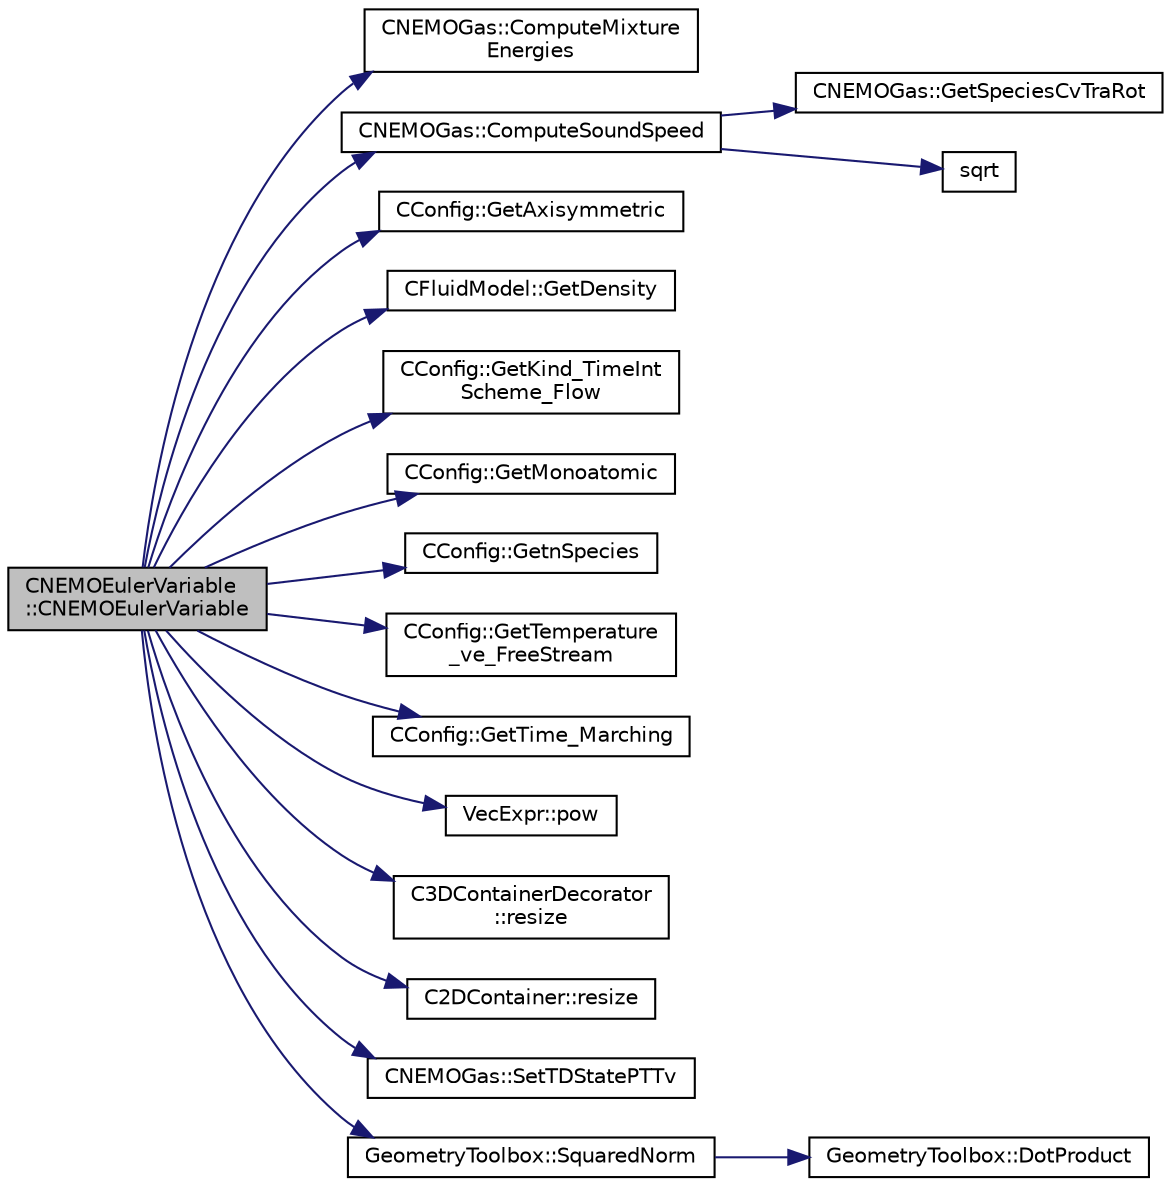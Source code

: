 digraph "CNEMOEulerVariable::CNEMOEulerVariable"
{
 // LATEX_PDF_SIZE
  edge [fontname="Helvetica",fontsize="10",labelfontname="Helvetica",labelfontsize="10"];
  node [fontname="Helvetica",fontsize="10",shape=record];
  rankdir="LR";
  Node1 [label="CNEMOEulerVariable\l::CNEMOEulerVariable",height=0.2,width=0.4,color="black", fillcolor="grey75", style="filled", fontcolor="black",tooltip="Constructor of the class."];
  Node1 -> Node2 [color="midnightblue",fontsize="10",style="solid",fontname="Helvetica"];
  Node2 [label="CNEMOGas::ComputeMixture\lEnergies",height=0.2,width=0.4,color="black", fillcolor="white", style="filled",URL="$classCNEMOGas.html#a89d736160daedb454338c71f4239d152",tooltip="Compute mixture energies (total internal energy and vibrational energy)."];
  Node1 -> Node3 [color="midnightblue",fontsize="10",style="solid",fontname="Helvetica"];
  Node3 [label="CNEMOGas::ComputeSoundSpeed",height=0.2,width=0.4,color="black", fillcolor="white", style="filled",URL="$classCNEMOGas.html#aa94d405d2f27134ce5e4be39a4f63239",tooltip="Compute speed of sound."];
  Node3 -> Node4 [color="midnightblue",fontsize="10",style="solid",fontname="Helvetica"];
  Node4 [label="CNEMOGas::GetSpeciesCvTraRot",height=0.2,width=0.4,color="black", fillcolor="white", style="filled",URL="$classCNEMOGas.html#a67fbebd4d497989fb7d0ae3c1d242689",tooltip="Get species T-R specific heats at constant volume."];
  Node3 -> Node5 [color="midnightblue",fontsize="10",style="solid",fontname="Helvetica"];
  Node5 [label="sqrt",height=0.2,width=0.4,color="black", fillcolor="white", style="filled",URL="$group__SIMD.html#ga54a1925ab40fb4249ea255072520de35",tooltip=" "];
  Node1 -> Node6 [color="midnightblue",fontsize="10",style="solid",fontname="Helvetica"];
  Node6 [label="CConfig::GetAxisymmetric",height=0.2,width=0.4,color="black", fillcolor="white", style="filled",URL="$classCConfig.html#a509e098ac64a59535a8e59ec2de6f68b",tooltip="Get information about the axisymmetric frame."];
  Node1 -> Node7 [color="midnightblue",fontsize="10",style="solid",fontname="Helvetica"];
  Node7 [label="CFluidModel::GetDensity",height=0.2,width=0.4,color="black", fillcolor="white", style="filled",URL="$classCFluidModel.html#aea74264efe7875c6f8c0aa62e3ccd62a",tooltip="Get fluid density."];
  Node1 -> Node8 [color="midnightblue",fontsize="10",style="solid",fontname="Helvetica"];
  Node8 [label="CConfig::GetKind_TimeInt\lScheme_Flow",height=0.2,width=0.4,color="black", fillcolor="white", style="filled",URL="$classCConfig.html#a568405f750ddcd4f702197e66b477ff9",tooltip="Get the kind of integration scheme (explicit or implicit) for the flow equations."];
  Node1 -> Node9 [color="midnightblue",fontsize="10",style="solid",fontname="Helvetica"];
  Node9 [label="CConfig::GetMonoatomic",height=0.2,width=0.4,color="black", fillcolor="white", style="filled",URL="$classCConfig.html#a4f314c4febcd7b278c9971c6ee97915a",tooltip="Indicates if mixture is monoatomic."];
  Node1 -> Node10 [color="midnightblue",fontsize="10",style="solid",fontname="Helvetica"];
  Node10 [label="CConfig::GetnSpecies",height=0.2,width=0.4,color="black", fillcolor="white", style="filled",URL="$classCConfig.html#acca4077dbb4f00718adc5e831b561927",tooltip="Provides the number of species present in the gas mixture."];
  Node1 -> Node11 [color="midnightblue",fontsize="10",style="solid",fontname="Helvetica"];
  Node11 [label="CConfig::GetTemperature\l_ve_FreeStream",height=0.2,width=0.4,color="black", fillcolor="white", style="filled",URL="$classCConfig.html#a240627f9382ddf30903fe116c96d473f",tooltip="Get the value of the freestream vibrational-electronic temperature."];
  Node1 -> Node12 [color="midnightblue",fontsize="10",style="solid",fontname="Helvetica"];
  Node12 [label="CConfig::GetTime_Marching",height=0.2,width=0.4,color="black", fillcolor="white", style="filled",URL="$classCConfig.html#ac47e04d76ce865893a94dcedd3c9b6a5",tooltip="Provides information about the time integration, and change the write in the output files information..."];
  Node1 -> Node13 [color="midnightblue",fontsize="10",style="solid",fontname="Helvetica"];
  Node13 [label="VecExpr::pow",height=0.2,width=0.4,color="black", fillcolor="white", style="filled",URL="$group__VecExpr.html#ga7fb255e1f2a1773d3cc6ff7bee1aadd2",tooltip=" "];
  Node1 -> Node14 [color="midnightblue",fontsize="10",style="solid",fontname="Helvetica"];
  Node14 [label="C3DContainerDecorator\l::resize",height=0.2,width=0.4,color="black", fillcolor="white", style="filled",URL="$classC3DContainerDecorator.html#a8c74bf28bf8d6882e14635fecb0d5e82",tooltip=" "];
  Node1 -> Node15 [color="midnightblue",fontsize="10",style="solid",fontname="Helvetica"];
  Node15 [label="C2DContainer::resize",height=0.2,width=0.4,color="black", fillcolor="white", style="filled",URL="$classC2DContainer.html#adefb48b593f76aa322e228fea8f76127",tooltip="Request a change of size."];
  Node1 -> Node16 [color="midnightblue",fontsize="10",style="solid",fontname="Helvetica"];
  Node16 [label="CNEMOGas::SetTDStatePTTv",height=0.2,width=0.4,color="black", fillcolor="white", style="filled",URL="$classCNEMOGas.html#a625861afd0f60fe360d62bc45c3ce96a",tooltip="Set mixture thermodynamic state."];
  Node1 -> Node17 [color="midnightblue",fontsize="10",style="solid",fontname="Helvetica"];
  Node17 [label="GeometryToolbox::SquaredNorm",height=0.2,width=0.4,color="black", fillcolor="white", style="filled",URL="$group__GeometryToolbox.html#ga98c9b9314cc6352c9bba49b8cfb4b056",tooltip=" "];
  Node17 -> Node18 [color="midnightblue",fontsize="10",style="solid",fontname="Helvetica"];
  Node18 [label="GeometryToolbox::DotProduct",height=0.2,width=0.4,color="black", fillcolor="white", style="filled",URL="$group__GeometryToolbox.html#ga7ec3e1e20fab73dbf0159fe38492cc89",tooltip=" "];
}
